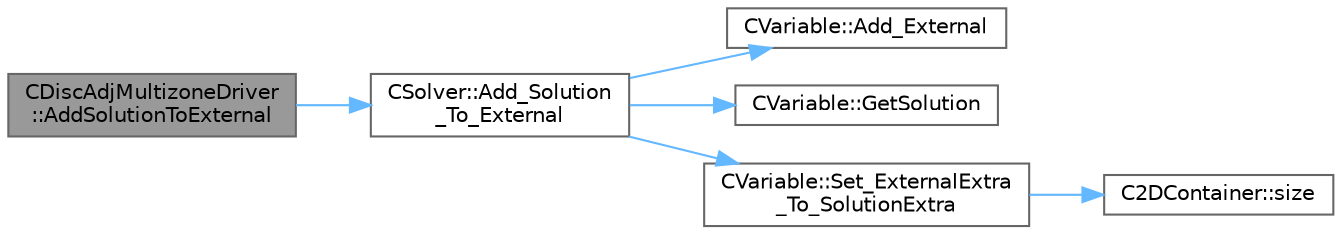 digraph "CDiscAdjMultizoneDriver::AddSolutionToExternal"
{
 // LATEX_PDF_SIZE
  bgcolor="transparent";
  edge [fontname=Helvetica,fontsize=10,labelfontname=Helvetica,labelfontsize=10];
  node [fontname=Helvetica,fontsize=10,shape=box,height=0.2,width=0.4];
  rankdir="LR";
  Node1 [id="Node000001",label="CDiscAdjMultizoneDriver\l::AddSolutionToExternal",height=0.2,width=0.4,color="gray40", fillcolor="grey60", style="filled", fontcolor="black",tooltip="Add Solution vector to External."];
  Node1 -> Node2 [id="edge1_Node000001_Node000002",color="steelblue1",style="solid",tooltip=" "];
  Node2 [id="Node000002",label="CSolver::Add_Solution\l_To_External",height=0.2,width=0.4,color="grey40", fillcolor="white", style="filled",URL="$classCSolver.html#a22fa1395771e72abb70a2001ee28e097",tooltip="Add the current Solution vector to External."];
  Node2 -> Node3 [id="edge2_Node000002_Node000003",color="steelblue1",style="solid",tooltip=" "];
  Node3 [id="Node000003",label="CVariable::Add_External",height=0.2,width=0.4,color="grey40", fillcolor="white", style="filled",URL="$classCVariable.html#a68bcdac8af9ed15cb0a66a9f61cc337a",tooltip="Add a value to the External vector."];
  Node2 -> Node4 [id="edge3_Node000002_Node000004",color="steelblue1",style="solid",tooltip=" "];
  Node4 [id="Node000004",label="CVariable::GetSolution",height=0.2,width=0.4,color="grey40", fillcolor="white", style="filled",URL="$classCVariable.html#a261483e39c23c1de7cb9aea7e917c121",tooltip="Get the solution."];
  Node2 -> Node5 [id="edge4_Node000002_Node000005",color="steelblue1",style="solid",tooltip=" "];
  Node5 [id="Node000005",label="CVariable::Set_ExternalExtra\l_To_SolutionExtra",height=0.2,width=0.4,color="grey40", fillcolor="white", style="filled",URL="$classCVariable.html#addd0ef0cc73ab69f41efe3218c384dbf",tooltip="Store the adjoint solution of the extra adjoint into the external container."];
  Node5 -> Node6 [id="edge5_Node000005_Node000006",color="steelblue1",style="solid",tooltip=" "];
  Node6 [id="Node000006",label="C2DContainer::size",height=0.2,width=0.4,color="grey40", fillcolor="white", style="filled",URL="$classC2DContainer.html#a8278113dbcf54123f9852e7e44583759",tooltip=" "];
}
